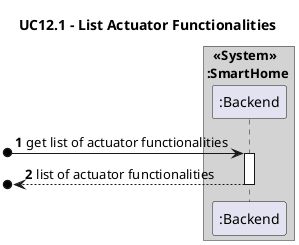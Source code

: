 @startuml

autonumber
title UC12.1 - List Actuator Functionalities

box "  <<System>>\n:SmartHome " #LightGrey
participant ":Backend" as Backend
end box

[o-> Backend: get list of actuator functionalities
activate Backend
[o<--Backend: list of actuator functionalities
deactivate Backend

@enduml

